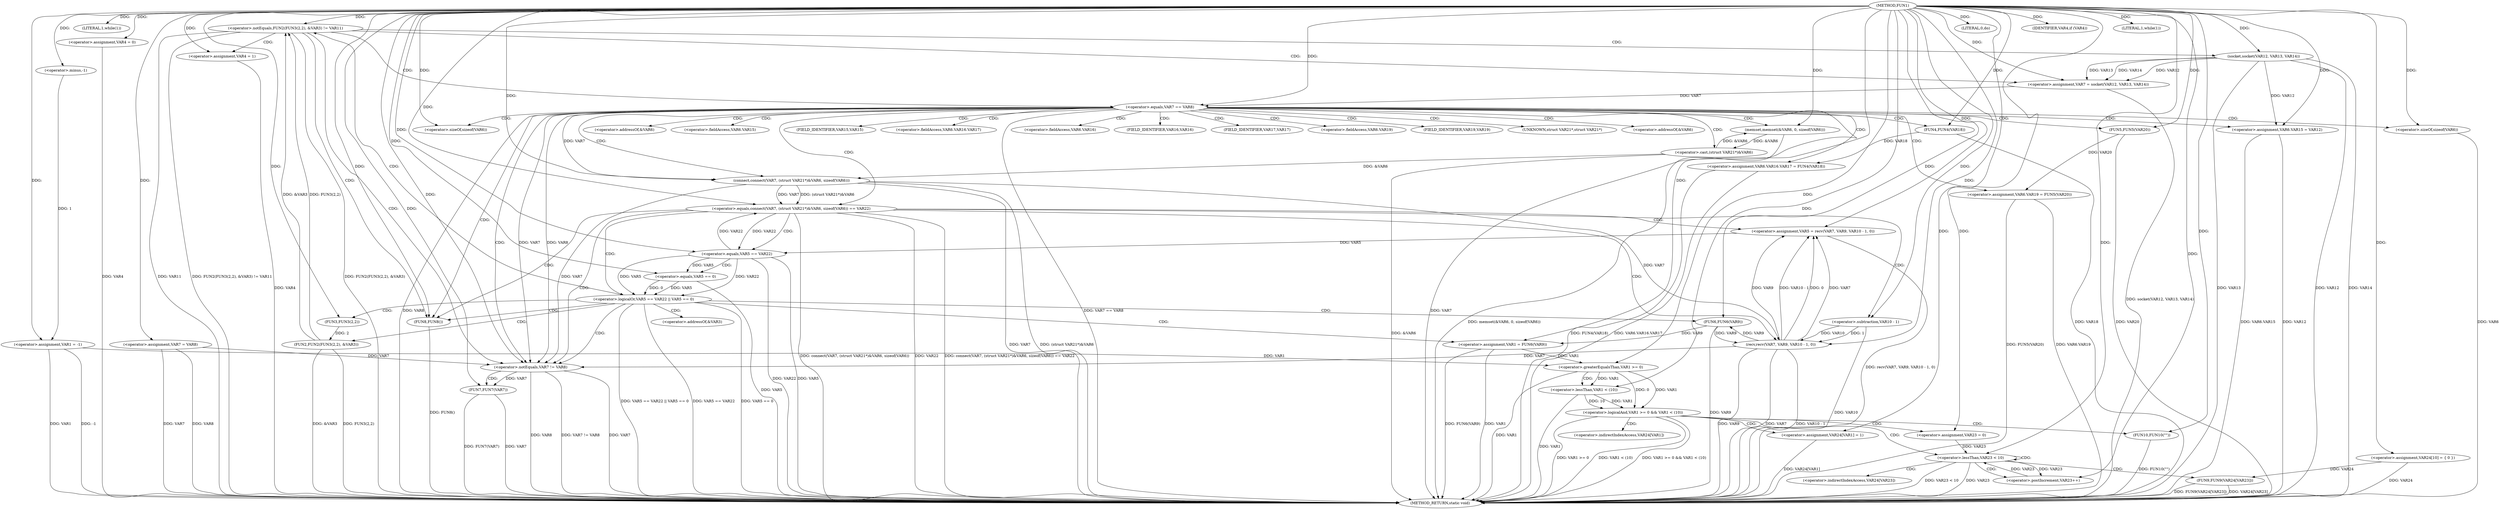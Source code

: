 digraph FUN1 {  
"1000100" [label = "(METHOD,FUN1)" ]
"1000266" [label = "(METHOD_RETURN,static void)" ]
"1000103" [label = "(<operator>.assignment,VAR1 = -1)" ]
"1000105" [label = "(<operator>.minus,-1)" ]
"1000108" [label = "(LITERAL,1,while(1))" ]
"1000113" [label = "(<operator>.assignment,VAR4 = 0)" ]
"1000119" [label = "(<operator>.assignment,VAR7 = VAR8)" ]
"1000126" [label = "(<operator>.notEquals,FUN2(FUN3(2,2), &VAR3) != VAR11)" ]
"1000127" [label = "(FUN2,FUN2(FUN3(2,2), &VAR3))" ]
"1000128" [label = "(FUN3,FUN3(2,2))" ]
"1000136" [label = "(<operator>.assignment,VAR4 = 1)" ]
"1000139" [label = "(<operator>.assignment,VAR7 = socket(VAR12, VAR13, VAR14))" ]
"1000141" [label = "(socket,socket(VAR12, VAR13, VAR14))" ]
"1000146" [label = "(<operator>.equals,VAR7 == VAR8)" ]
"1000151" [label = "(memset,memset(&VAR6, 0, sizeof(VAR6)))" ]
"1000155" [label = "(<operator>.sizeOf,sizeof(VAR6))" ]
"1000157" [label = "(<operator>.assignment,VAR6.VAR15 = VAR12)" ]
"1000162" [label = "(<operator>.assignment,VAR6.VAR16.VAR17 = FUN4(VAR18))" ]
"1000168" [label = "(FUN4,FUN4(VAR18))" ]
"1000170" [label = "(<operator>.assignment,VAR6.VAR19 = FUN5(VAR20))" ]
"1000174" [label = "(FUN5,FUN5(VAR20))" ]
"1000177" [label = "(<operator>.equals,connect(VAR7, (struct VAR21*)&VAR6, sizeof(VAR6)) == VAR22)" ]
"1000178" [label = "(connect,connect(VAR7, (struct VAR21*)&VAR6, sizeof(VAR6)))" ]
"1000180" [label = "(<operator>.cast,(struct VAR21*)&VAR6)" ]
"1000184" [label = "(<operator>.sizeOf,sizeof(VAR6))" ]
"1000189" [label = "(<operator>.assignment,VAR5 = recv(VAR7, VAR9, VAR10 - 1, 0))" ]
"1000191" [label = "(recv,recv(VAR7, VAR9, VAR10 - 1, 0))" ]
"1000194" [label = "(<operator>.subtraction,VAR10 - 1)" ]
"1000199" [label = "(<operator>.logicalOr,VAR5 == VAR22 || VAR5 == 0)" ]
"1000200" [label = "(<operator>.equals,VAR5 == VAR22)" ]
"1000203" [label = "(<operator>.equals,VAR5 == 0)" ]
"1000208" [label = "(<operator>.assignment,VAR1 = FUN6(VAR9))" ]
"1000210" [label = "(FUN6,FUN6(VAR9))" ]
"1000212" [label = "(LITERAL,0,do)" ]
"1000214" [label = "(<operator>.notEquals,VAR7 != VAR8)" ]
"1000218" [label = "(FUN7,FUN7(VAR7))" ]
"1000221" [label = "(IDENTIFIER,VAR4,if (VAR4))" ]
"1000223" [label = "(FUN8,FUN8())" ]
"1000226" [label = "(LITERAL,1,while(1))" ]
"1000231" [label = "(<operator>.assignment,VAR24[10] = { 0 })" ]
"1000234" [label = "(<operator>.logicalAnd,VAR1 >= 0 && VAR1 < (10))" ]
"1000235" [label = "(<operator>.greaterEqualsThan,VAR1 >= 0)" ]
"1000238" [label = "(<operator>.lessThan,VAR1 < (10))" ]
"1000242" [label = "(<operator>.assignment,VAR24[VAR1] = 1)" ]
"1000248" [label = "(<operator>.assignment,VAR23 = 0)" ]
"1000251" [label = "(<operator>.lessThan,VAR23 < 10)" ]
"1000254" [label = "(<operator>.postIncrement,VAR23++)" ]
"1000257" [label = "(FUN9,FUN9(VAR24[VAR23]))" ]
"1000263" [label = "(FUN10,FUN10(\"\"))" ]
"1000131" [label = "(<operator>.addressOf,&VAR3)" ]
"1000152" [label = "(<operator>.addressOf,&VAR6)" ]
"1000158" [label = "(<operator>.fieldAccess,VAR6.VAR15)" ]
"1000160" [label = "(FIELD_IDENTIFIER,VAR15,VAR15)" ]
"1000163" [label = "(<operator>.fieldAccess,VAR6.VAR16.VAR17)" ]
"1000164" [label = "(<operator>.fieldAccess,VAR6.VAR16)" ]
"1000166" [label = "(FIELD_IDENTIFIER,VAR16,VAR16)" ]
"1000167" [label = "(FIELD_IDENTIFIER,VAR17,VAR17)" ]
"1000171" [label = "(<operator>.fieldAccess,VAR6.VAR19)" ]
"1000173" [label = "(FIELD_IDENTIFIER,VAR19,VAR19)" ]
"1000181" [label = "(UNKNOWN,struct VAR21*,struct VAR21*)" ]
"1000182" [label = "(<operator>.addressOf,&VAR6)" ]
"1000243" [label = "(<operator>.indirectIndexAccess,VAR24[VAR1])" ]
"1000258" [label = "(<operator>.indirectIndexAccess,VAR24[VAR23])" ]
  "1000141" -> "1000266"  [ label = "DDG: VAR12"] 
  "1000184" -> "1000266"  [ label = "DDG: VAR6"] 
  "1000126" -> "1000266"  [ label = "DDG: FUN2(FUN3(2,2), &VAR3)"] 
  "1000126" -> "1000266"  [ label = "DDG: VAR11"] 
  "1000127" -> "1000266"  [ label = "DDG: FUN3(2,2)"] 
  "1000180" -> "1000266"  [ label = "DDG: &VAR6"] 
  "1000177" -> "1000266"  [ label = "DDG: connect(VAR7, (struct VAR21*)&VAR6, sizeof(VAR6))"] 
  "1000162" -> "1000266"  [ label = "DDG: FUN4(VAR18)"] 
  "1000177" -> "1000266"  [ label = "DDG: VAR22"] 
  "1000126" -> "1000266"  [ label = "DDG: FUN2(FUN3(2,2), &VAR3) != VAR11"] 
  "1000251" -> "1000266"  [ label = "DDG: VAR23 < 10"] 
  "1000191" -> "1000266"  [ label = "DDG: VAR10 - 1"] 
  "1000200" -> "1000266"  [ label = "DDG: VAR5"] 
  "1000223" -> "1000266"  [ label = "DDG: FUN8()"] 
  "1000208" -> "1000266"  [ label = "DDG: VAR1"] 
  "1000208" -> "1000266"  [ label = "DDG: FUN6(VAR9)"] 
  "1000235" -> "1000266"  [ label = "DDG: VAR1"] 
  "1000151" -> "1000266"  [ label = "DDG: memset(&VAR6, 0, sizeof(VAR6))"] 
  "1000238" -> "1000266"  [ label = "DDG: VAR1"] 
  "1000168" -> "1000266"  [ label = "DDG: VAR18"] 
  "1000234" -> "1000266"  [ label = "DDG: VAR1 >= 0"] 
  "1000199" -> "1000266"  [ label = "DDG: VAR5 == VAR22"] 
  "1000214" -> "1000266"  [ label = "DDG: VAR8"] 
  "1000178" -> "1000266"  [ label = "DDG: VAR7"] 
  "1000103" -> "1000266"  [ label = "DDG: VAR1"] 
  "1000103" -> "1000266"  [ label = "DDG: -1"] 
  "1000218" -> "1000266"  [ label = "DDG: VAR7"] 
  "1000214" -> "1000266"  [ label = "DDG: VAR7 != VAR8"] 
  "1000234" -> "1000266"  [ label = "DDG: VAR1 < (10)"] 
  "1000113" -> "1000266"  [ label = "DDG: VAR4"] 
  "1000139" -> "1000266"  [ label = "DDG: socket(VAR12, VAR13, VAR14)"] 
  "1000194" -> "1000266"  [ label = "DDG: VAR10"] 
  "1000251" -> "1000266"  [ label = "DDG: VAR23"] 
  "1000141" -> "1000266"  [ label = "DDG: VAR14"] 
  "1000157" -> "1000266"  [ label = "DDG: VAR6.VAR15"] 
  "1000189" -> "1000266"  [ label = "DDG: recv(VAR7, VAR9, VAR10 - 1, 0)"] 
  "1000119" -> "1000266"  [ label = "DDG: VAR8"] 
  "1000263" -> "1000266"  [ label = "DDG: FUN10(\"\")"] 
  "1000178" -> "1000266"  [ label = "DDG: (struct VAR21*)&VAR6"] 
  "1000218" -> "1000266"  [ label = "DDG: FUN7(VAR7)"] 
  "1000199" -> "1000266"  [ label = "DDG: VAR5 == 0"] 
  "1000257" -> "1000266"  [ label = "DDG: VAR24[VAR23]"] 
  "1000146" -> "1000266"  [ label = "DDG: VAR8"] 
  "1000199" -> "1000266"  [ label = "DDG: VAR5 == VAR22 || VAR5 == 0"] 
  "1000231" -> "1000266"  [ label = "DDG: VAR24"] 
  "1000191" -> "1000266"  [ label = "DDG: VAR9"] 
  "1000210" -> "1000266"  [ label = "DDG: VAR9"] 
  "1000119" -> "1000266"  [ label = "DDG: VAR7"] 
  "1000234" -> "1000266"  [ label = "DDG: VAR1 >= 0 && VAR1 < (10)"] 
  "1000141" -> "1000266"  [ label = "DDG: VAR13"] 
  "1000170" -> "1000266"  [ label = "DDG: VAR6.VAR19"] 
  "1000214" -> "1000266"  [ label = "DDG: VAR7"] 
  "1000177" -> "1000266"  [ label = "DDG: connect(VAR7, (struct VAR21*)&VAR6, sizeof(VAR6)) == VAR22"] 
  "1000257" -> "1000266"  [ label = "DDG: FUN9(VAR24[VAR23])"] 
  "1000162" -> "1000266"  [ label = "DDG: VAR6.VAR16.VAR17"] 
  "1000146" -> "1000266"  [ label = "DDG: VAR7 == VAR8"] 
  "1000146" -> "1000266"  [ label = "DDG: VAR7"] 
  "1000157" -> "1000266"  [ label = "DDG: VAR12"] 
  "1000191" -> "1000266"  [ label = "DDG: VAR7"] 
  "1000170" -> "1000266"  [ label = "DDG: FUN5(VAR20)"] 
  "1000136" -> "1000266"  [ label = "DDG: VAR4"] 
  "1000242" -> "1000266"  [ label = "DDG: VAR24[VAR1]"] 
  "1000174" -> "1000266"  [ label = "DDG: VAR20"] 
  "1000203" -> "1000266"  [ label = "DDG: VAR5"] 
  "1000127" -> "1000266"  [ label = "DDG: &VAR3"] 
  "1000200" -> "1000266"  [ label = "DDG: VAR22"] 
  "1000105" -> "1000103"  [ label = "DDG: 1"] 
  "1000100" -> "1000103"  [ label = "DDG: "] 
  "1000100" -> "1000105"  [ label = "DDG: "] 
  "1000100" -> "1000108"  [ label = "DDG: "] 
  "1000100" -> "1000113"  [ label = "DDG: "] 
  "1000100" -> "1000119"  [ label = "DDG: "] 
  "1000127" -> "1000126"  [ label = "DDG: FUN3(2,2)"] 
  "1000127" -> "1000126"  [ label = "DDG: &VAR3"] 
  "1000128" -> "1000127"  [ label = "DDG: 2"] 
  "1000100" -> "1000128"  [ label = "DDG: "] 
  "1000100" -> "1000126"  [ label = "DDG: "] 
  "1000100" -> "1000136"  [ label = "DDG: "] 
  "1000141" -> "1000139"  [ label = "DDG: VAR12"] 
  "1000141" -> "1000139"  [ label = "DDG: VAR13"] 
  "1000141" -> "1000139"  [ label = "DDG: VAR14"] 
  "1000100" -> "1000139"  [ label = "DDG: "] 
  "1000100" -> "1000141"  [ label = "DDG: "] 
  "1000139" -> "1000146"  [ label = "DDG: VAR7"] 
  "1000100" -> "1000146"  [ label = "DDG: "] 
  "1000180" -> "1000151"  [ label = "DDG: &VAR6"] 
  "1000100" -> "1000151"  [ label = "DDG: "] 
  "1000100" -> "1000155"  [ label = "DDG: "] 
  "1000141" -> "1000157"  [ label = "DDG: VAR12"] 
  "1000100" -> "1000157"  [ label = "DDG: "] 
  "1000168" -> "1000162"  [ label = "DDG: VAR18"] 
  "1000100" -> "1000168"  [ label = "DDG: "] 
  "1000174" -> "1000170"  [ label = "DDG: VAR20"] 
  "1000100" -> "1000174"  [ label = "DDG: "] 
  "1000178" -> "1000177"  [ label = "DDG: VAR7"] 
  "1000178" -> "1000177"  [ label = "DDG: (struct VAR21*)&VAR6"] 
  "1000146" -> "1000178"  [ label = "DDG: VAR7"] 
  "1000100" -> "1000178"  [ label = "DDG: "] 
  "1000180" -> "1000178"  [ label = "DDG: &VAR6"] 
  "1000151" -> "1000180"  [ label = "DDG: &VAR6"] 
  "1000100" -> "1000184"  [ label = "DDG: "] 
  "1000200" -> "1000177"  [ label = "DDG: VAR22"] 
  "1000100" -> "1000177"  [ label = "DDG: "] 
  "1000191" -> "1000189"  [ label = "DDG: VAR7"] 
  "1000191" -> "1000189"  [ label = "DDG: VAR9"] 
  "1000191" -> "1000189"  [ label = "DDG: VAR10 - 1"] 
  "1000191" -> "1000189"  [ label = "DDG: 0"] 
  "1000100" -> "1000189"  [ label = "DDG: "] 
  "1000178" -> "1000191"  [ label = "DDG: VAR7"] 
  "1000100" -> "1000191"  [ label = "DDG: "] 
  "1000210" -> "1000191"  [ label = "DDG: VAR9"] 
  "1000194" -> "1000191"  [ label = "DDG: VAR10"] 
  "1000194" -> "1000191"  [ label = "DDG: 1"] 
  "1000100" -> "1000194"  [ label = "DDG: "] 
  "1000200" -> "1000199"  [ label = "DDG: VAR5"] 
  "1000200" -> "1000199"  [ label = "DDG: VAR22"] 
  "1000189" -> "1000200"  [ label = "DDG: VAR5"] 
  "1000100" -> "1000200"  [ label = "DDG: "] 
  "1000177" -> "1000200"  [ label = "DDG: VAR22"] 
  "1000203" -> "1000199"  [ label = "DDG: VAR5"] 
  "1000203" -> "1000199"  [ label = "DDG: 0"] 
  "1000200" -> "1000203"  [ label = "DDG: VAR5"] 
  "1000100" -> "1000203"  [ label = "DDG: "] 
  "1000210" -> "1000208"  [ label = "DDG: VAR9"] 
  "1000100" -> "1000208"  [ label = "DDG: "] 
  "1000191" -> "1000210"  [ label = "DDG: VAR9"] 
  "1000100" -> "1000210"  [ label = "DDG: "] 
  "1000100" -> "1000212"  [ label = "DDG: "] 
  "1000178" -> "1000214"  [ label = "DDG: VAR7"] 
  "1000119" -> "1000214"  [ label = "DDG: VAR7"] 
  "1000146" -> "1000214"  [ label = "DDG: VAR7"] 
  "1000191" -> "1000214"  [ label = "DDG: VAR7"] 
  "1000100" -> "1000214"  [ label = "DDG: "] 
  "1000146" -> "1000214"  [ label = "DDG: VAR8"] 
  "1000214" -> "1000218"  [ label = "DDG: VAR7"] 
  "1000100" -> "1000218"  [ label = "DDG: "] 
  "1000100" -> "1000221"  [ label = "DDG: "] 
  "1000100" -> "1000223"  [ label = "DDG: "] 
  "1000100" -> "1000226"  [ label = "DDG: "] 
  "1000100" -> "1000231"  [ label = "DDG: "] 
  "1000235" -> "1000234"  [ label = "DDG: VAR1"] 
  "1000235" -> "1000234"  [ label = "DDG: 0"] 
  "1000208" -> "1000235"  [ label = "DDG: VAR1"] 
  "1000103" -> "1000235"  [ label = "DDG: VAR1"] 
  "1000100" -> "1000235"  [ label = "DDG: "] 
  "1000238" -> "1000234"  [ label = "DDG: VAR1"] 
  "1000238" -> "1000234"  [ label = "DDG: 10"] 
  "1000235" -> "1000238"  [ label = "DDG: VAR1"] 
  "1000100" -> "1000238"  [ label = "DDG: "] 
  "1000100" -> "1000242"  [ label = "DDG: "] 
  "1000100" -> "1000248"  [ label = "DDG: "] 
  "1000254" -> "1000251"  [ label = "DDG: VAR23"] 
  "1000248" -> "1000251"  [ label = "DDG: VAR23"] 
  "1000100" -> "1000251"  [ label = "DDG: "] 
  "1000251" -> "1000254"  [ label = "DDG: VAR23"] 
  "1000100" -> "1000254"  [ label = "DDG: "] 
  "1000231" -> "1000257"  [ label = "DDG: VAR24"] 
  "1000100" -> "1000263"  [ label = "DDG: "] 
  "1000126" -> "1000141"  [ label = "CDG: "] 
  "1000126" -> "1000139"  [ label = "CDG: "] 
  "1000126" -> "1000146"  [ label = "CDG: "] 
  "1000126" -> "1000136"  [ label = "CDG: "] 
  "1000126" -> "1000214"  [ label = "CDG: "] 
  "1000126" -> "1000223"  [ label = "CDG: "] 
  "1000146" -> "1000164"  [ label = "CDG: "] 
  "1000146" -> "1000174"  [ label = "CDG: "] 
  "1000146" -> "1000182"  [ label = "CDG: "] 
  "1000146" -> "1000166"  [ label = "CDG: "] 
  "1000146" -> "1000180"  [ label = "CDG: "] 
  "1000146" -> "1000157"  [ label = "CDG: "] 
  "1000146" -> "1000167"  [ label = "CDG: "] 
  "1000146" -> "1000151"  [ label = "CDG: "] 
  "1000146" -> "1000160"  [ label = "CDG: "] 
  "1000146" -> "1000152"  [ label = "CDG: "] 
  "1000146" -> "1000163"  [ label = "CDG: "] 
  "1000146" -> "1000168"  [ label = "CDG: "] 
  "1000146" -> "1000178"  [ label = "CDG: "] 
  "1000146" -> "1000173"  [ label = "CDG: "] 
  "1000146" -> "1000158"  [ label = "CDG: "] 
  "1000146" -> "1000155"  [ label = "CDG: "] 
  "1000146" -> "1000170"  [ label = "CDG: "] 
  "1000146" -> "1000171"  [ label = "CDG: "] 
  "1000146" -> "1000184"  [ label = "CDG: "] 
  "1000146" -> "1000177"  [ label = "CDG: "] 
  "1000146" -> "1000162"  [ label = "CDG: "] 
  "1000146" -> "1000181"  [ label = "CDG: "] 
  "1000146" -> "1000214"  [ label = "CDG: "] 
  "1000146" -> "1000223"  [ label = "CDG: "] 
  "1000177" -> "1000200"  [ label = "CDG: "] 
  "1000177" -> "1000191"  [ label = "CDG: "] 
  "1000177" -> "1000199"  [ label = "CDG: "] 
  "1000177" -> "1000194"  [ label = "CDG: "] 
  "1000177" -> "1000189"  [ label = "CDG: "] 
  "1000177" -> "1000214"  [ label = "CDG: "] 
  "1000177" -> "1000223"  [ label = "CDG: "] 
  "1000199" -> "1000208"  [ label = "CDG: "] 
  "1000199" -> "1000210"  [ label = "CDG: "] 
  "1000199" -> "1000127"  [ label = "CDG: "] 
  "1000199" -> "1000128"  [ label = "CDG: "] 
  "1000199" -> "1000214"  [ label = "CDG: "] 
  "1000199" -> "1000126"  [ label = "CDG: "] 
  "1000199" -> "1000131"  [ label = "CDG: "] 
  "1000199" -> "1000223"  [ label = "CDG: "] 
  "1000200" -> "1000203"  [ label = "CDG: "] 
  "1000214" -> "1000218"  [ label = "CDG: "] 
  "1000234" -> "1000243"  [ label = "CDG: "] 
  "1000234" -> "1000251"  [ label = "CDG: "] 
  "1000234" -> "1000242"  [ label = "CDG: "] 
  "1000234" -> "1000248"  [ label = "CDG: "] 
  "1000234" -> "1000263"  [ label = "CDG: "] 
  "1000235" -> "1000238"  [ label = "CDG: "] 
  "1000251" -> "1000258"  [ label = "CDG: "] 
  "1000251" -> "1000251"  [ label = "CDG: "] 
  "1000251" -> "1000254"  [ label = "CDG: "] 
  "1000251" -> "1000257"  [ label = "CDG: "] 
}
